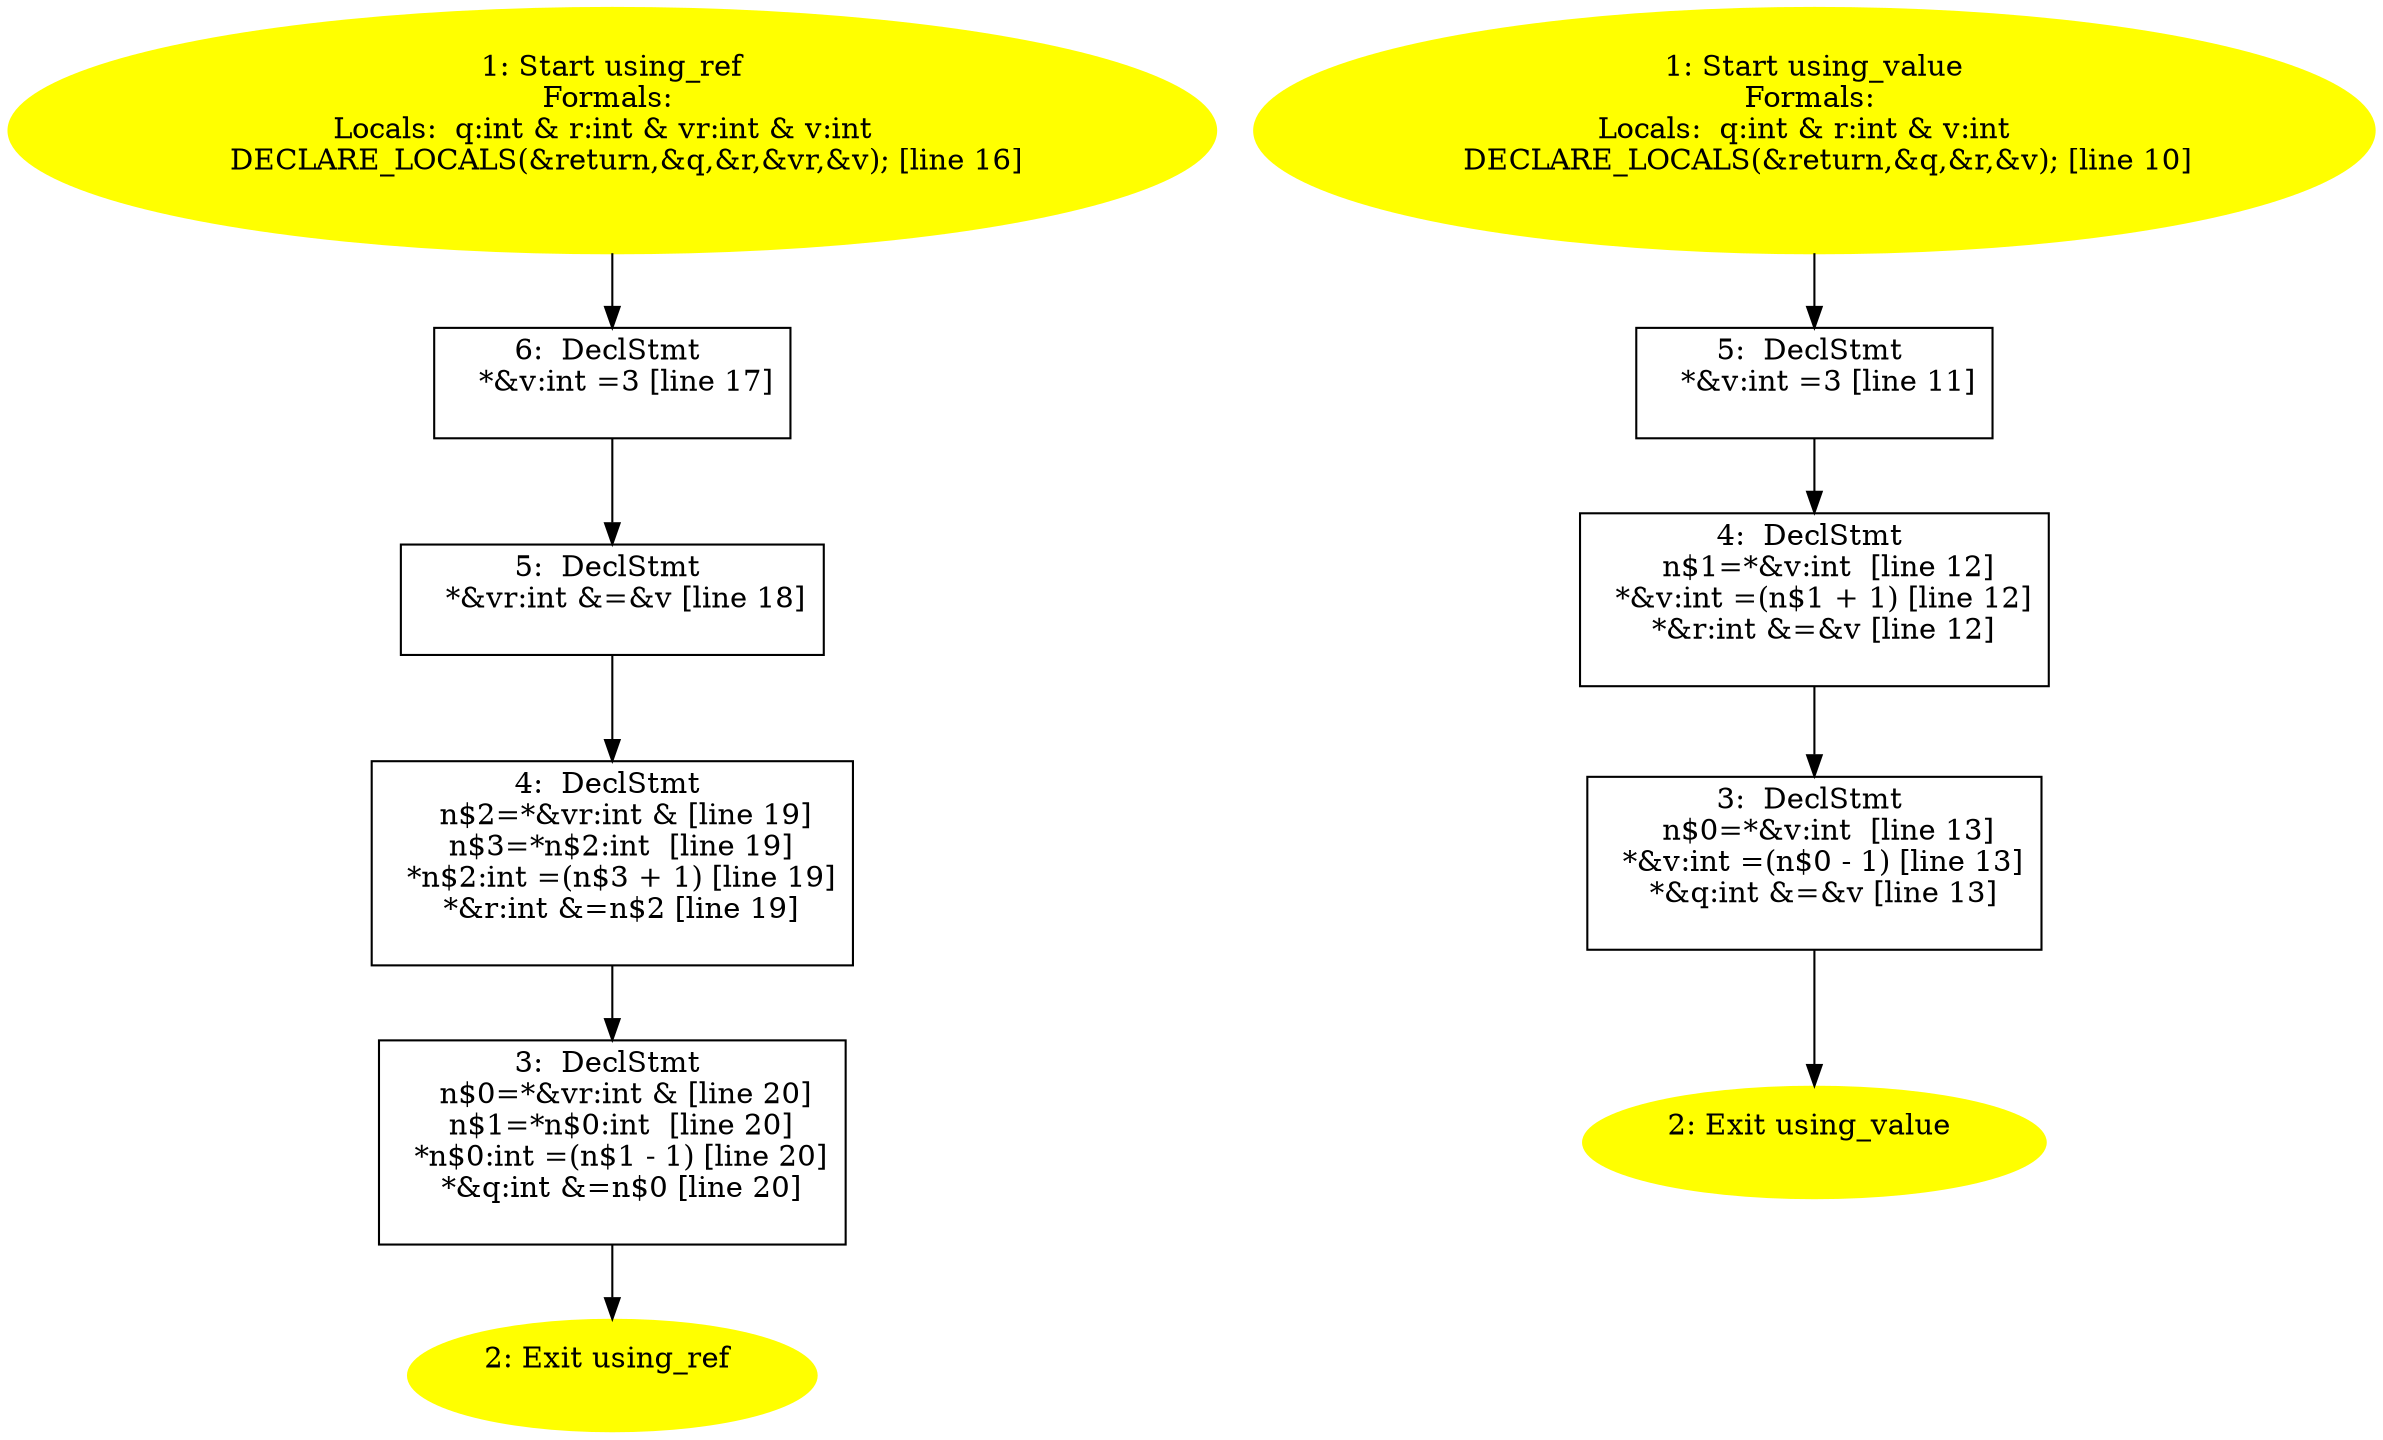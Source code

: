 /* @generated */
digraph iCFG {
"using_ref{d41d8cd98f00b204e9800998ecf8427e_Z9using_refv}.a0db315c975e8d83b610617ab6e31142_6" [label="6:  DeclStmt \n   *&v:int =3 [line 17]\n " shape="box"]
	

	 "using_ref{d41d8cd98f00b204e9800998ecf8427e_Z9using_refv}.a0db315c975e8d83b610617ab6e31142_6" -> "using_ref{d41d8cd98f00b204e9800998ecf8427e_Z9using_refv}.a0db315c975e8d83b610617ab6e31142_5" ;
"using_ref{d41d8cd98f00b204e9800998ecf8427e_Z9using_refv}.a0db315c975e8d83b610617ab6e31142_5" [label="5:  DeclStmt \n   *&vr:int &=&v [line 18]\n " shape="box"]
	

	 "using_ref{d41d8cd98f00b204e9800998ecf8427e_Z9using_refv}.a0db315c975e8d83b610617ab6e31142_5" -> "using_ref{d41d8cd98f00b204e9800998ecf8427e_Z9using_refv}.a0db315c975e8d83b610617ab6e31142_4" ;
"using_ref{d41d8cd98f00b204e9800998ecf8427e_Z9using_refv}.a0db315c975e8d83b610617ab6e31142_4" [label="4:  DeclStmt \n   n$2=*&vr:int & [line 19]\n  n$3=*n$2:int  [line 19]\n  *n$2:int =(n$3 + 1) [line 19]\n  *&r:int &=n$2 [line 19]\n " shape="box"]
	

	 "using_ref{d41d8cd98f00b204e9800998ecf8427e_Z9using_refv}.a0db315c975e8d83b610617ab6e31142_4" -> "using_ref{d41d8cd98f00b204e9800998ecf8427e_Z9using_refv}.a0db315c975e8d83b610617ab6e31142_3" ;
"using_ref{d41d8cd98f00b204e9800998ecf8427e_Z9using_refv}.a0db315c975e8d83b610617ab6e31142_3" [label="3:  DeclStmt \n   n$0=*&vr:int & [line 20]\n  n$1=*n$0:int  [line 20]\n  *n$0:int =(n$1 - 1) [line 20]\n  *&q:int &=n$0 [line 20]\n " shape="box"]
	

	 "using_ref{d41d8cd98f00b204e9800998ecf8427e_Z9using_refv}.a0db315c975e8d83b610617ab6e31142_3" -> "using_ref{d41d8cd98f00b204e9800998ecf8427e_Z9using_refv}.a0db315c975e8d83b610617ab6e31142_2" ;
"using_ref{d41d8cd98f00b204e9800998ecf8427e_Z9using_refv}.a0db315c975e8d83b610617ab6e31142_2" [label="2: Exit using_ref \n  " color=yellow style=filled]
	

"using_ref{d41d8cd98f00b204e9800998ecf8427e_Z9using_refv}.a0db315c975e8d83b610617ab6e31142_1" [label="1: Start using_ref\nFormals: \nLocals:  q:int & r:int & vr:int & v:int  \n   DECLARE_LOCALS(&return,&q,&r,&vr,&v); [line 16]\n " color=yellow style=filled]
	

	 "using_ref{d41d8cd98f00b204e9800998ecf8427e_Z9using_refv}.a0db315c975e8d83b610617ab6e31142_1" -> "using_ref{d41d8cd98f00b204e9800998ecf8427e_Z9using_refv}.a0db315c975e8d83b610617ab6e31142_6" ;
"using_value{d41d8cd98f00b204e9800998ecf8427e_Z11using_valuev}.0c78707da47137cfea258769cf552f73_5" [label="5:  DeclStmt \n   *&v:int =3 [line 11]\n " shape="box"]
	

	 "using_value{d41d8cd98f00b204e9800998ecf8427e_Z11using_valuev}.0c78707da47137cfea258769cf552f73_5" -> "using_value{d41d8cd98f00b204e9800998ecf8427e_Z11using_valuev}.0c78707da47137cfea258769cf552f73_4" ;
"using_value{d41d8cd98f00b204e9800998ecf8427e_Z11using_valuev}.0c78707da47137cfea258769cf552f73_4" [label="4:  DeclStmt \n   n$1=*&v:int  [line 12]\n  *&v:int =(n$1 + 1) [line 12]\n  *&r:int &=&v [line 12]\n " shape="box"]
	

	 "using_value{d41d8cd98f00b204e9800998ecf8427e_Z11using_valuev}.0c78707da47137cfea258769cf552f73_4" -> "using_value{d41d8cd98f00b204e9800998ecf8427e_Z11using_valuev}.0c78707da47137cfea258769cf552f73_3" ;
"using_value{d41d8cd98f00b204e9800998ecf8427e_Z11using_valuev}.0c78707da47137cfea258769cf552f73_3" [label="3:  DeclStmt \n   n$0=*&v:int  [line 13]\n  *&v:int =(n$0 - 1) [line 13]\n  *&q:int &=&v [line 13]\n " shape="box"]
	

	 "using_value{d41d8cd98f00b204e9800998ecf8427e_Z11using_valuev}.0c78707da47137cfea258769cf552f73_3" -> "using_value{d41d8cd98f00b204e9800998ecf8427e_Z11using_valuev}.0c78707da47137cfea258769cf552f73_2" ;
"using_value{d41d8cd98f00b204e9800998ecf8427e_Z11using_valuev}.0c78707da47137cfea258769cf552f73_2" [label="2: Exit using_value \n  " color=yellow style=filled]
	

"using_value{d41d8cd98f00b204e9800998ecf8427e_Z11using_valuev}.0c78707da47137cfea258769cf552f73_1" [label="1: Start using_value\nFormals: \nLocals:  q:int & r:int & v:int  \n   DECLARE_LOCALS(&return,&q,&r,&v); [line 10]\n " color=yellow style=filled]
	

	 "using_value{d41d8cd98f00b204e9800998ecf8427e_Z11using_valuev}.0c78707da47137cfea258769cf552f73_1" -> "using_value{d41d8cd98f00b204e9800998ecf8427e_Z11using_valuev}.0c78707da47137cfea258769cf552f73_5" ;
}
